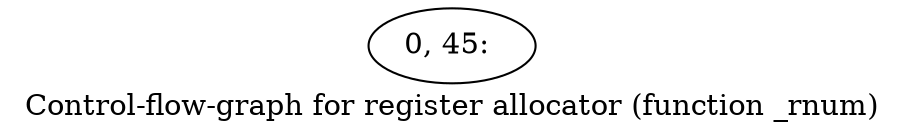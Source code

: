 digraph G {
graph [label="Control-flow-graph for register allocator (function _rnum)"]
0[label="0, 45: "];
}
